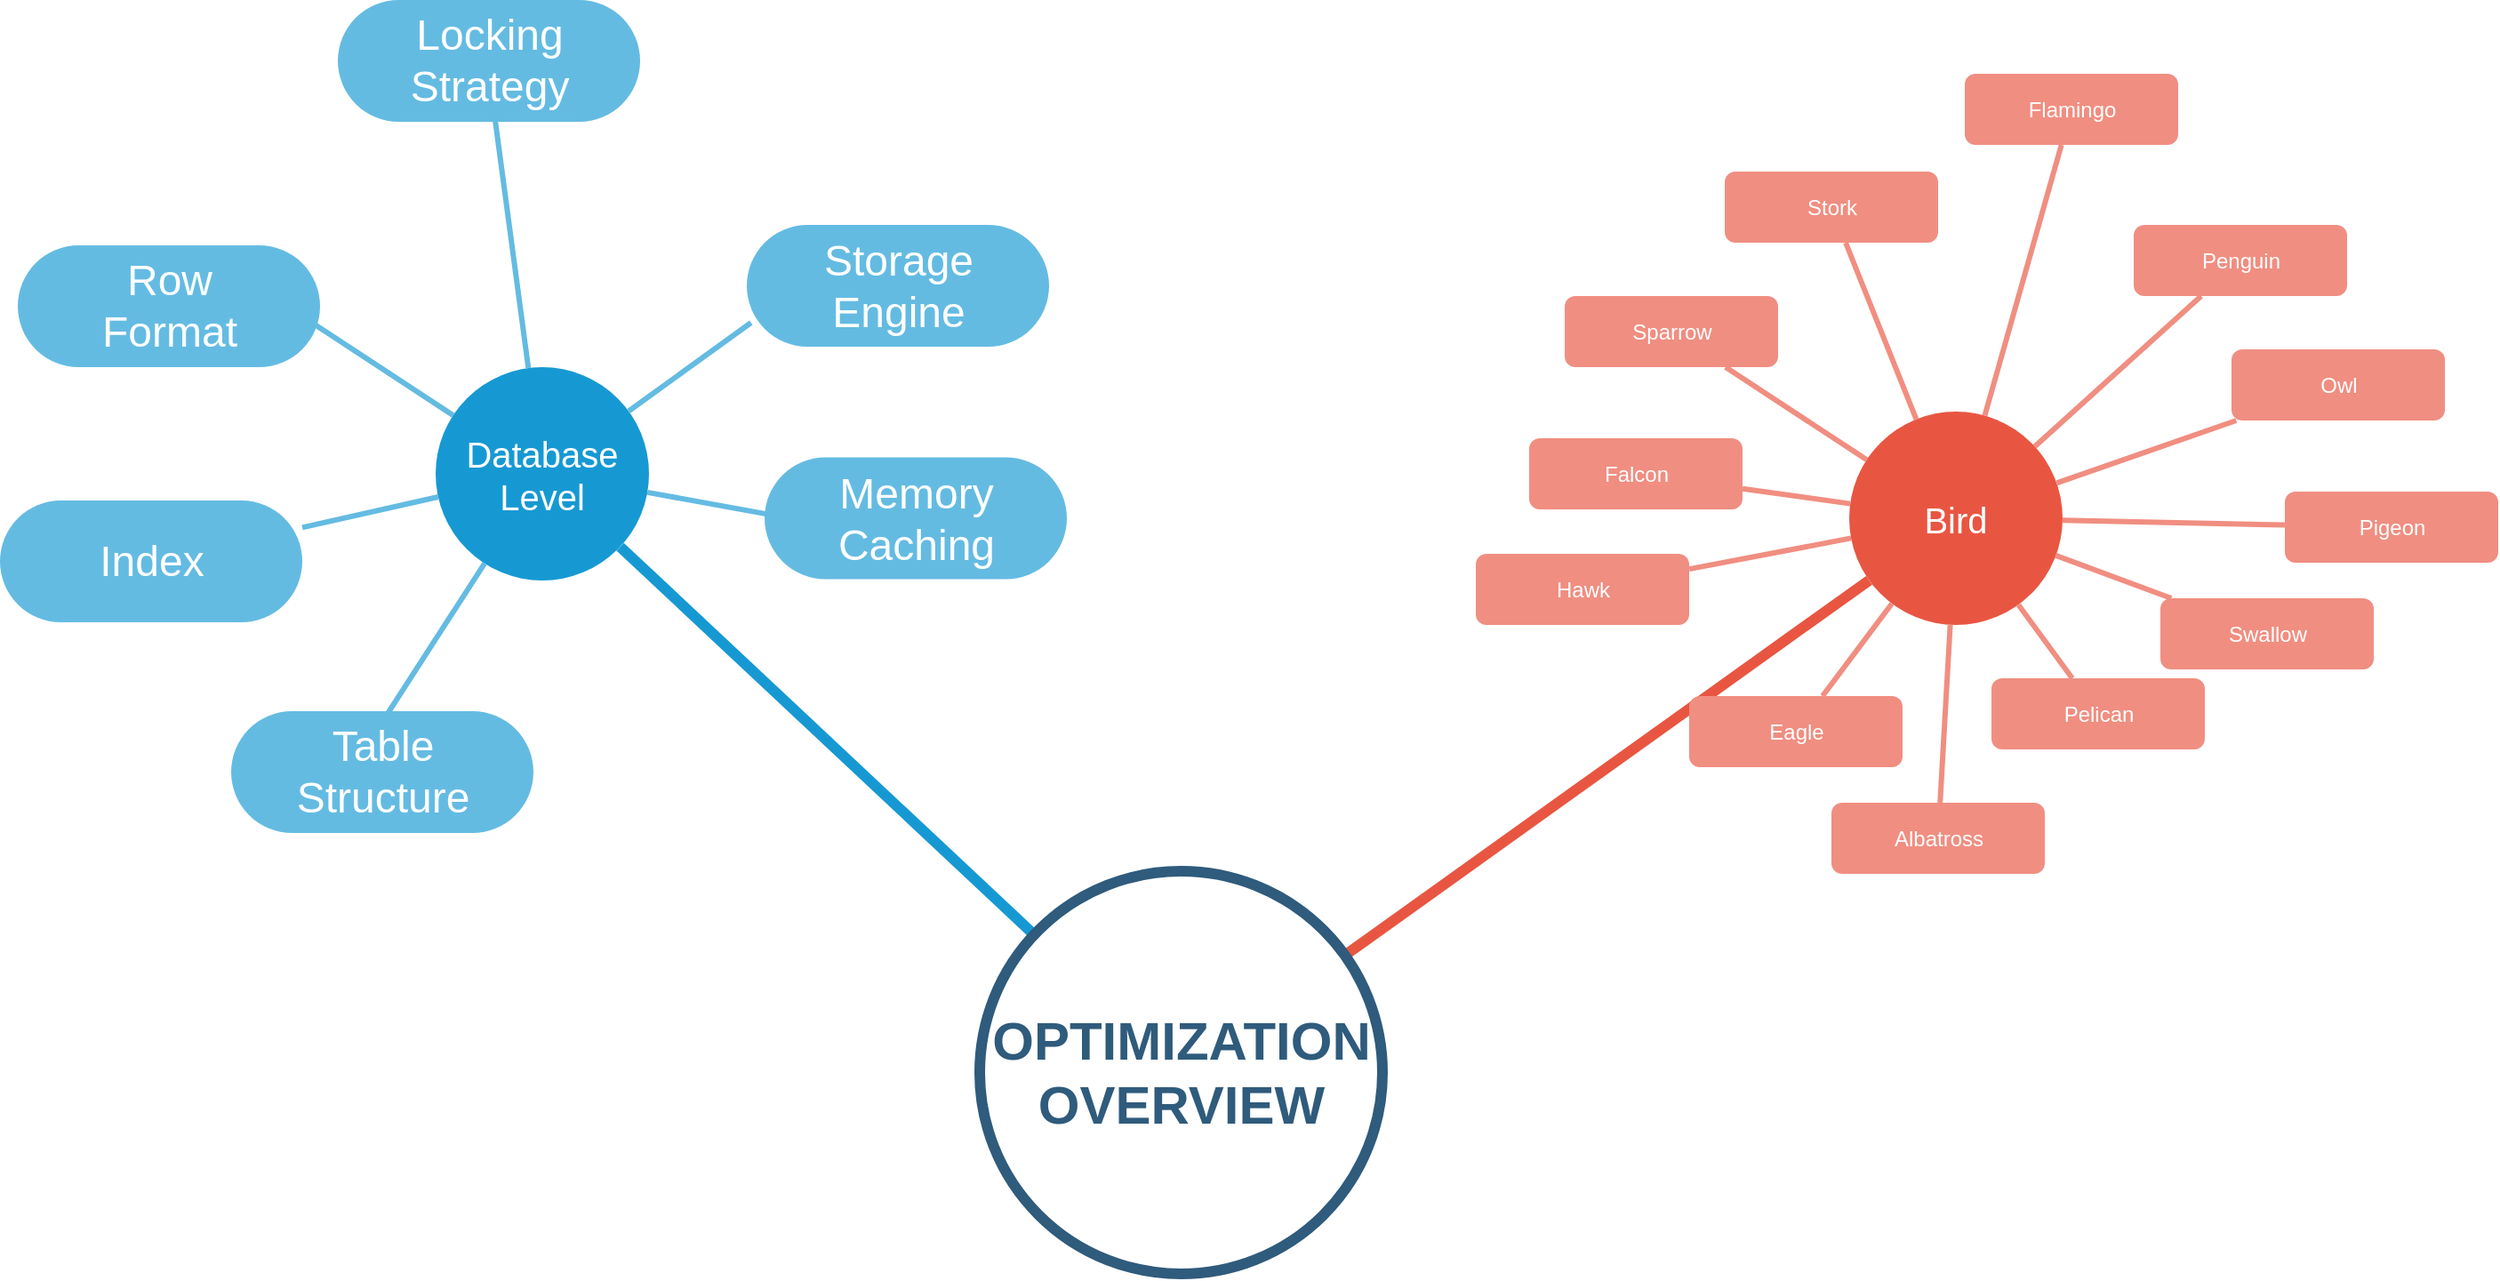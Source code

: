 <mxfile version="12.4.2" type="device" pages="1"><diagram id="6a731a19-8d31-9384-78a2-239565b7b9f0" name="Page-1"><mxGraphModel dx="1955" dy="1350" grid="1" gridSize="10" guides="1" tooltips="1" connect="1" arrows="1" fold="1" page="1" pageScale="1" pageWidth="1169" pageHeight="827" background="#ffffff" math="0" shadow="0"><root><mxCell id="0"/><mxCell id="1" parent="0"/><mxCell id="1350" value="Database&lt;br&gt;Level" style="ellipse;whiteSpace=wrap;html=1;shadow=0;fontFamily=Helvetica;fontSize=20;fontColor=#FFFFFF;align=center;strokeWidth=3;fillColor=#1699D3;strokeColor=none;" parent="1" vertex="1"><mxGeometry x="655" y="436.5" width="120" height="120" as="geometry"/></mxCell><mxCell id="1352" value="Bird" style="ellipse;whiteSpace=wrap;html=1;shadow=0;fontFamily=Helvetica;fontSize=20;fontColor=#FFFFFF;align=center;strokeWidth=3;fillColor=#E85642;strokeColor=none;" parent="1" vertex="1"><mxGeometry x="1450" y="461.5" width="120" height="120" as="geometry"/></mxCell><mxCell id="1359" style="endArrow=none;strokeWidth=6;strokeColor=#1699D3;html=1;" parent="1" source="1515" target="1350" edge="1"><mxGeometry relative="1" as="geometry"/></mxCell><mxCell id="1361" style="endArrow=none;strokeWidth=6;strokeColor=#E85642;html=1;" parent="1" source="1515" target="1352" edge="1"><mxGeometry relative="1" as="geometry"/></mxCell><mxCell id="1368" value="&lt;font style=&quot;font-size: 24px&quot;&gt;Index&lt;/font&gt;" style="rounded=1;fillColor=#64BBE2;strokeColor=none;strokeWidth=3;shadow=0;html=1;fontColor=#FFFFFF;arcSize=50;" parent="1" vertex="1"><mxGeometry x="410" y="511.5" width="170" height="68.5" as="geometry"/></mxCell><mxCell id="1377" value="" style="edgeStyle=none;endArrow=none;strokeWidth=3;strokeColor=#64BBE2;html=1;" parent="1" source="1350" edge="1"><mxGeometry x="-90" y="221.5" width="100" height="100" as="geometry"><mxPoint x="-90" y="321.5" as="sourcePoint"/><mxPoint x="845" y="519.833" as="targetPoint"/></mxGeometry></mxCell><mxCell id="1378" value="" style="edgeStyle=none;endArrow=none;strokeWidth=3;strokeColor=#64BBE2;html=1;" parent="1" source="1350" edge="1"><mxGeometry x="-90" y="221.5" width="100" height="100" as="geometry"><mxPoint x="-90" y="321.5" as="sourcePoint"/><mxPoint x="627.903" y="631.5" as="targetPoint"/></mxGeometry></mxCell><mxCell id="1380" value="" style="edgeStyle=none;endArrow=none;strokeWidth=3;strokeColor=#64BBE2;html=1;" parent="1" source="1350" target="1368" edge="1"><mxGeometry x="-90" y="221.5" width="100" height="100" as="geometry"><mxPoint x="-90" y="321.5" as="sourcePoint"/><mxPoint x="10" y="221.5" as="targetPoint"/></mxGeometry></mxCell><mxCell id="1382" value="" style="edgeStyle=none;endArrow=none;strokeWidth=3;strokeColor=#64BBE2;html=1;" parent="1" source="1350" edge="1"><mxGeometry x="-90" y="221.5" width="100" height="100" as="geometry"><mxPoint x="-90" y="321.5" as="sourcePoint"/><mxPoint x="585.476" y="411.5" as="targetPoint"/></mxGeometry></mxCell><mxCell id="1384" value="" style="edgeStyle=none;endArrow=none;strokeWidth=3;strokeColor=#64BBE2;html=1;" parent="1" source="1350" edge="1"><mxGeometry x="-90" y="221.5" width="100" height="100" as="geometry"><mxPoint x="-90" y="321.5" as="sourcePoint"/><mxPoint x="687.667" y="291.5" as="targetPoint"/></mxGeometry></mxCell><mxCell id="1386" value="" style="edgeStyle=none;endArrow=none;strokeWidth=3;strokeColor=#64BBE2;html=1;" parent="1" source="1350" edge="1"><mxGeometry x="-90" y="221.5" width="100" height="100" as="geometry"><mxPoint x="-90" y="321.5" as="sourcePoint"/><mxPoint x="832.381" y="411.5" as="targetPoint"/></mxGeometry></mxCell><mxCell id="1411" value="Eagle" style="rounded=1;fillColor=#f08e81;strokeColor=none;strokeWidth=3;shadow=0;html=1;fontColor=#FFFFFF;" parent="1" vertex="1"><mxGeometry x="1360" y="621.5" width="120" height="40" as="geometry"/></mxCell><mxCell id="1412" value="Pigeon" style="rounded=1;fillColor=#f08e81;strokeColor=none;strokeWidth=3;shadow=0;html=1;fontColor=#FFFFFF;" parent="1" vertex="1"><mxGeometry x="1695" y="506.5" width="120" height="40" as="geometry"/></mxCell><mxCell id="1413" value="Hawk" style="rounded=1;fillColor=#f08e81;strokeColor=none;strokeWidth=3;shadow=0;html=1;fontColor=#FFFFFF;" parent="1" vertex="1"><mxGeometry x="1240" y="541.5" width="120" height="40" as="geometry"/></mxCell><mxCell id="1414" value="Falcon" style="rounded=1;fillColor=#f08e81;strokeColor=none;strokeWidth=3;shadow=0;html=1;fontColor=#FFFFFF;" parent="1" vertex="1"><mxGeometry x="1270" y="476.5" width="120" height="40" as="geometry"/></mxCell><mxCell id="1415" value="Sparrow" style="rounded=1;fillColor=#f08e81;strokeColor=none;strokeWidth=3;shadow=0;html=1;fontColor=#FFFFFF;" parent="1" vertex="1"><mxGeometry x="1290" y="396.5" width="120" height="40" as="geometry"/></mxCell><mxCell id="1416" value="Stork" style="rounded=1;fillColor=#f08e81;strokeColor=none;strokeWidth=3;shadow=0;html=1;fontColor=#FFFFFF;" parent="1" vertex="1"><mxGeometry x="1380" y="326.5" width="120" height="40" as="geometry"/></mxCell><mxCell id="1417" value="Flamingo" style="rounded=1;fillColor=#f08e81;strokeColor=none;strokeWidth=3;shadow=0;html=1;fontColor=#FFFFFF;" parent="1" vertex="1"><mxGeometry x="1515" y="271.5" width="120" height="40" as="geometry"/></mxCell><mxCell id="1418" value="Penguin" style="rounded=1;fillColor=#f08e81;strokeColor=none;strokeWidth=3;shadow=0;html=1;fontColor=#FFFFFF;" parent="1" vertex="1"><mxGeometry x="1610" y="356.5" width="120" height="40" as="geometry"/></mxCell><mxCell id="1419" value="Owl" style="rounded=1;fillColor=#f08e81;strokeColor=none;strokeWidth=3;shadow=0;html=1;fontColor=#FFFFFF;" parent="1" vertex="1"><mxGeometry x="1665" y="426.5" width="120" height="40" as="geometry"/></mxCell><mxCell id="1420" value="Albatross" style="rounded=1;fillColor=#f08e81;strokeColor=none;strokeWidth=3;shadow=0;html=1;fontColor=#FFFFFF;" parent="1" vertex="1"><mxGeometry x="1440" y="681.5" width="120" height="40" as="geometry"/></mxCell><mxCell id="1421" value="Pelican" style="rounded=1;fillColor=#f08e81;strokeColor=none;strokeWidth=3;shadow=0;html=1;fontColor=#FFFFFF;" parent="1" vertex="1"><mxGeometry x="1530" y="611.5" width="120" height="40" as="geometry"/></mxCell><mxCell id="1422" value="Swallow" style="rounded=1;fillColor=#f08e81;strokeColor=none;strokeWidth=3;shadow=0;html=1;fontColor=#FFFFFF;" parent="1" vertex="1"><mxGeometry x="1625" y="566.5" width="120" height="40" as="geometry"/></mxCell><mxCell id="1423" value="" style="edgeStyle=none;endArrow=none;strokeWidth=3;strokeColor=#F08E81;html=1;" parent="1" source="1352" target="1411" edge="1"><mxGeometry x="-220" y="211.5" width="100" height="100" as="geometry"><mxPoint x="-220" y="311.5" as="sourcePoint"/><mxPoint x="-120" y="211.5" as="targetPoint"/></mxGeometry></mxCell><mxCell id="1424" value="" style="edgeStyle=none;endArrow=none;strokeWidth=3;strokeColor=#F08E81;html=1;" parent="1" source="1352" target="1413" edge="1"><mxGeometry x="-220" y="211.5" width="100" height="100" as="geometry"><mxPoint x="-220" y="311.5" as="sourcePoint"/><mxPoint x="-120" y="211.5" as="targetPoint"/></mxGeometry></mxCell><mxCell id="1425" value="" style="edgeStyle=none;endArrow=none;strokeWidth=3;strokeColor=#F08E81;html=1;" parent="1" source="1352" target="1414" edge="1"><mxGeometry x="-220" y="211.5" width="100" height="100" as="geometry"><mxPoint x="-220" y="311.5" as="sourcePoint"/><mxPoint x="-120" y="211.5" as="targetPoint"/></mxGeometry></mxCell><mxCell id="1426" value="" style="edgeStyle=none;endArrow=none;strokeWidth=3;strokeColor=#F08E81;html=1;" parent="1" source="1352" target="1415" edge="1"><mxGeometry x="-220" y="211.5" width="100" height="100" as="geometry"><mxPoint x="-220" y="311.5" as="sourcePoint"/><mxPoint x="-120" y="211.5" as="targetPoint"/></mxGeometry></mxCell><mxCell id="1427" value="" style="edgeStyle=none;endArrow=none;strokeWidth=3;strokeColor=#F08E81;html=1;" parent="1" source="1352" target="1416" edge="1"><mxGeometry x="-220" y="211.5" width="100" height="100" as="geometry"><mxPoint x="-220" y="311.5" as="sourcePoint"/><mxPoint x="-120" y="211.5" as="targetPoint"/></mxGeometry></mxCell><mxCell id="1428" value="" style="edgeStyle=none;endArrow=none;strokeWidth=3;strokeColor=#F08E81;html=1;" parent="1" source="1352" target="1417" edge="1"><mxGeometry x="-220" y="211.5" width="100" height="100" as="geometry"><mxPoint x="-220" y="311.5" as="sourcePoint"/><mxPoint x="-120" y="211.5" as="targetPoint"/></mxGeometry></mxCell><mxCell id="1429" value="" style="edgeStyle=none;endArrow=none;strokeWidth=3;strokeColor=#F08E81;html=1;" parent="1" source="1352" target="1418" edge="1"><mxGeometry x="-220" y="211.5" width="100" height="100" as="geometry"><mxPoint x="-220" y="311.5" as="sourcePoint"/><mxPoint x="-120" y="211.5" as="targetPoint"/></mxGeometry></mxCell><mxCell id="1430" value="" style="edgeStyle=none;endArrow=none;strokeWidth=3;strokeColor=#F08E81;html=1;" parent="1" source="1352" target="1419" edge="1"><mxGeometry x="-220" y="211.5" width="100" height="100" as="geometry"><mxPoint x="-220" y="311.5" as="sourcePoint"/><mxPoint x="-120" y="211.5" as="targetPoint"/></mxGeometry></mxCell><mxCell id="1431" value="" style="edgeStyle=none;endArrow=none;strokeWidth=3;strokeColor=#F08E81;html=1;" parent="1" source="1352" target="1412" edge="1"><mxGeometry x="-220" y="211.5" width="100" height="100" as="geometry"><mxPoint x="-220" y="311.5" as="sourcePoint"/><mxPoint x="-120" y="211.5" as="targetPoint"/></mxGeometry></mxCell><mxCell id="1432" value="" style="edgeStyle=none;endArrow=none;strokeWidth=3;strokeColor=#F08E81;html=1;" parent="1" source="1352" target="1422" edge="1"><mxGeometry x="-220" y="211.5" width="100" height="100" as="geometry"><mxPoint x="-220" y="311.5" as="sourcePoint"/><mxPoint x="-120" y="211.5" as="targetPoint"/></mxGeometry></mxCell><mxCell id="1433" value="" style="edgeStyle=none;endArrow=none;strokeWidth=3;strokeColor=#F08E81;html=1;" parent="1" source="1352" target="1421" edge="1"><mxGeometry x="-220" y="211.5" width="100" height="100" as="geometry"><mxPoint x="-220" y="311.5" as="sourcePoint"/><mxPoint x="-120" y="211.5" as="targetPoint"/></mxGeometry></mxCell><mxCell id="1434" value="" style="edgeStyle=none;endArrow=none;strokeWidth=3;strokeColor=#F08E81;html=1;" parent="1" source="1352" target="1420" edge="1"><mxGeometry x="-220" y="211.5" width="100" height="100" as="geometry"><mxPoint x="-220" y="311.5" as="sourcePoint"/><mxPoint x="-120" y="211.5" as="targetPoint"/></mxGeometry></mxCell><mxCell id="1514" style="edgeStyle=orthogonalEdgeStyle;rounded=0;html=1;exitX=0.75;exitY=0;entryX=0.75;entryY=0;startArrow=none;startFill=0;endArrow=block;endFill=1;jettySize=auto;orthogonalLoop=1;strokeColor=#12aab5;strokeWidth=6;fontSize=20;fontColor=#2F5B7C;" parent="1" source="1414" target="1414" edge="1"><mxGeometry relative="1" as="geometry"/></mxCell><mxCell id="1515" value="OPTIMIZATION&lt;br&gt;OVERVIEW" style="ellipse;whiteSpace=wrap;html=1;shadow=0;fontFamily=Helvetica;fontSize=30;fontColor=#2F5B7C;align=center;strokeColor=#2F5B7C;strokeWidth=6;fillColor=#FFFFFF;fontStyle=1;gradientColor=none;" parent="1" vertex="1"><mxGeometry x="961" y="720" width="226.5" height="226.5" as="geometry"/></mxCell><mxCell id="ihS4Mit4H21jmVZowxLZ-1545" value="&lt;font style=&quot;font-size: 24px&quot;&gt;Table&lt;br&gt;Structure&lt;br&gt;&lt;/font&gt;" style="rounded=1;fillColor=#64BBE2;strokeColor=none;strokeWidth=3;shadow=0;html=1;fontColor=#FFFFFF;arcSize=50;" vertex="1" parent="1"><mxGeometry x="540" y="630" width="170" height="68.5" as="geometry"/></mxCell><mxCell id="ihS4Mit4H21jmVZowxLZ-1546" value="&lt;font style=&quot;font-size: 24px&quot;&gt;Row&lt;br&gt;Format&lt;br&gt;&lt;/font&gt;" style="rounded=1;fillColor=#64BBE2;strokeColor=none;strokeWidth=3;shadow=0;html=1;fontColor=#FFFFFF;arcSize=50;" vertex="1" parent="1"><mxGeometry x="420" y="368" width="170" height="68.5" as="geometry"/></mxCell><mxCell id="ihS4Mit4H21jmVZowxLZ-1547" value="&lt;font style=&quot;font-size: 24px&quot;&gt;Locking&lt;br&gt;Strategy&lt;br&gt;&lt;/font&gt;" style="rounded=1;fillColor=#64BBE2;strokeColor=none;strokeWidth=3;shadow=0;html=1;fontColor=#FFFFFF;arcSize=50;" vertex="1" parent="1"><mxGeometry x="600" y="230" width="170" height="68.5" as="geometry"/></mxCell><mxCell id="ihS4Mit4H21jmVZowxLZ-1548" value="&lt;font style=&quot;font-size: 24px&quot;&gt;Storage&lt;br&gt;Engine&lt;br&gt;&lt;/font&gt;" style="rounded=1;fillColor=#64BBE2;strokeColor=none;strokeWidth=3;shadow=0;html=1;fontColor=#FFFFFF;arcSize=50;" vertex="1" parent="1"><mxGeometry x="830" y="356.5" width="170" height="68.5" as="geometry"/></mxCell><mxCell id="ihS4Mit4H21jmVZowxLZ-1549" value="&lt;span style=&quot;font-size: 24px&quot;&gt;Memory&lt;br&gt;Caching&lt;br&gt;&lt;/span&gt;" style="rounded=1;fillColor=#64BBE2;strokeColor=none;strokeWidth=3;shadow=0;html=1;fontColor=#FFFFFF;arcSize=50;" vertex="1" parent="1"><mxGeometry x="840" y="487.25" width="170" height="68.5" as="geometry"/></mxCell></root></mxGraphModel></diagram></mxfile>